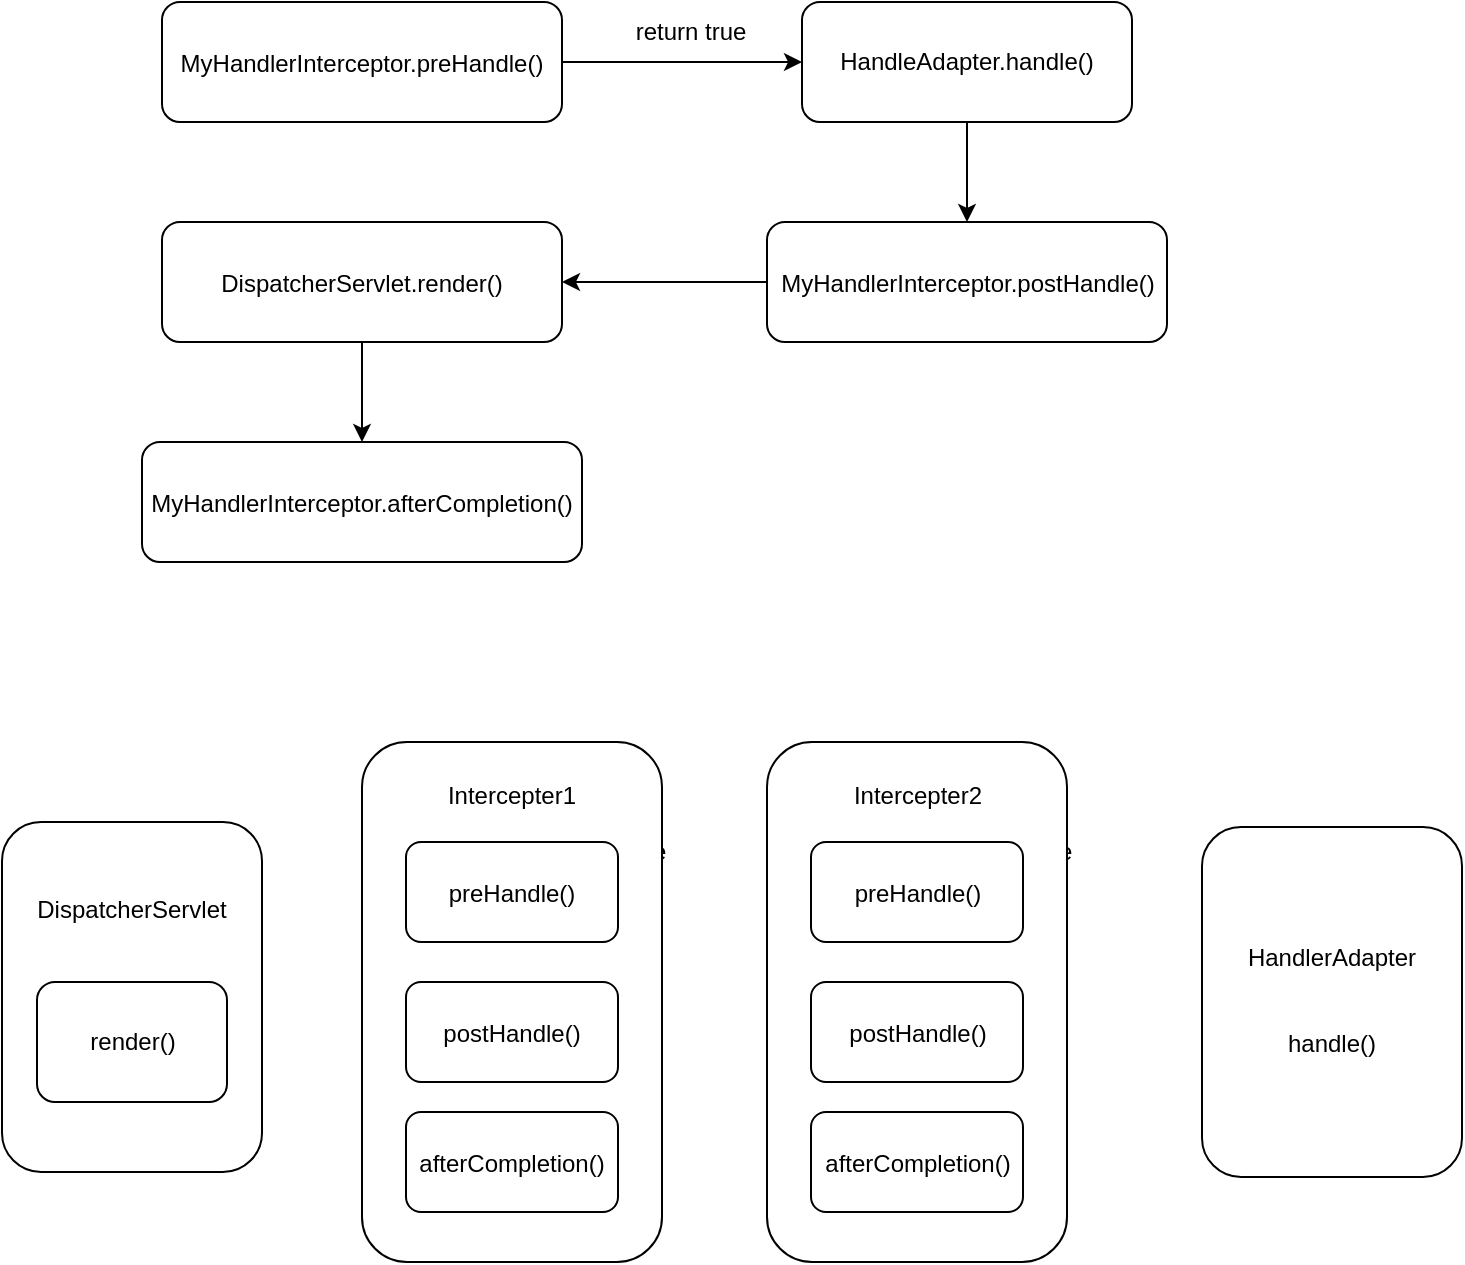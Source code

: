 <mxfile version="20.2.6" type="github">
  <diagram id="H6XHgHtE3NVDQajGzPOC" name="第 1 页">
    <mxGraphModel dx="786" dy="405" grid="1" gridSize="10" guides="1" tooltips="1" connect="1" arrows="1" fold="1" page="1" pageScale="1" pageWidth="827" pageHeight="1169" math="0" shadow="0">
      <root>
        <mxCell id="0" />
        <mxCell id="1" parent="0" />
        <mxCell id="znUm3iQa9jHhePQVOA-r-3" value="" style="edgeStyle=orthogonalEdgeStyle;rounded=0;orthogonalLoop=1;jettySize=auto;html=1;" edge="1" parent="1" source="znUm3iQa9jHhePQVOA-r-1" target="znUm3iQa9jHhePQVOA-r-2">
          <mxGeometry relative="1" as="geometry" />
        </mxCell>
        <mxCell id="znUm3iQa9jHhePQVOA-r-1" value="MyHandlerInterceptor.preHandle()&lt;font face=&quot;Menlo-Regular, monospace&quot;&gt;&lt;span style=&quot;font-size: 14px; background-color: rgb(255, 255, 255);&quot;&gt;&lt;br&gt;&lt;/span&gt;&lt;/font&gt;" style="rounded=1;whiteSpace=wrap;html=1;" vertex="1" parent="1">
          <mxGeometry x="150" y="80" width="200" height="60" as="geometry" />
        </mxCell>
        <mxCell id="znUm3iQa9jHhePQVOA-r-6" style="edgeStyle=orthogonalEdgeStyle;rounded=0;orthogonalLoop=1;jettySize=auto;html=1;exitX=0.5;exitY=1;exitDx=0;exitDy=0;" edge="1" parent="1" source="znUm3iQa9jHhePQVOA-r-2" target="znUm3iQa9jHhePQVOA-r-5">
          <mxGeometry relative="1" as="geometry" />
        </mxCell>
        <mxCell id="znUm3iQa9jHhePQVOA-r-2" value="HandleAdapter.handle()" style="whiteSpace=wrap;html=1;rounded=1;" vertex="1" parent="1">
          <mxGeometry x="470" y="80" width="165" height="60" as="geometry" />
        </mxCell>
        <mxCell id="znUm3iQa9jHhePQVOA-r-4" value="return true" style="text;html=1;align=center;verticalAlign=middle;resizable=0;points=[];autosize=1;strokeColor=none;fillColor=none;" vertex="1" parent="1">
          <mxGeometry x="374" y="80" width="80" height="30" as="geometry" />
        </mxCell>
        <mxCell id="znUm3iQa9jHhePQVOA-r-9" style="edgeStyle=orthogonalEdgeStyle;rounded=0;orthogonalLoop=1;jettySize=auto;html=1;exitX=0;exitY=0.5;exitDx=0;exitDy=0;entryX=1;entryY=0.5;entryDx=0;entryDy=0;" edge="1" parent="1" source="znUm3iQa9jHhePQVOA-r-5" target="znUm3iQa9jHhePQVOA-r-7">
          <mxGeometry relative="1" as="geometry" />
        </mxCell>
        <mxCell id="znUm3iQa9jHhePQVOA-r-5" value="MyHandlerInterceptor.postHandle()&lt;font face=&quot;Menlo-Regular, monospace&quot;&gt;&lt;span style=&quot;font-size: 14px; background-color: rgb(255, 255, 255);&quot;&gt;&lt;br&gt;&lt;/span&gt;&lt;/font&gt;" style="rounded=1;whiteSpace=wrap;html=1;" vertex="1" parent="1">
          <mxGeometry x="452.5" y="190" width="200" height="60" as="geometry" />
        </mxCell>
        <mxCell id="znUm3iQa9jHhePQVOA-r-10" style="edgeStyle=orthogonalEdgeStyle;rounded=0;orthogonalLoop=1;jettySize=auto;html=1;exitX=0.5;exitY=1;exitDx=0;exitDy=0;" edge="1" parent="1" source="znUm3iQa9jHhePQVOA-r-7" target="znUm3iQa9jHhePQVOA-r-8">
          <mxGeometry relative="1" as="geometry" />
        </mxCell>
        <mxCell id="znUm3iQa9jHhePQVOA-r-7" value="DispatcherServlet.render()&lt;font face=&quot;Menlo-Regular, monospace&quot;&gt;&lt;span style=&quot;font-size: 14px; background-color: rgb(255, 255, 255);&quot;&gt;&lt;br&gt;&lt;/span&gt;&lt;/font&gt;" style="rounded=1;whiteSpace=wrap;html=1;" vertex="1" parent="1">
          <mxGeometry x="150" y="190" width="200" height="60" as="geometry" />
        </mxCell>
        <mxCell id="znUm3iQa9jHhePQVOA-r-8" value="MyHandlerInterceptor.afterCompletion()&lt;font face=&quot;Menlo-Regular, monospace&quot;&gt;&lt;span style=&quot;font-size: 14px; background-color: rgb(255, 255, 255);&quot;&gt;&lt;br&gt;&lt;/span&gt;&lt;/font&gt;" style="rounded=1;whiteSpace=wrap;html=1;" vertex="1" parent="1">
          <mxGeometry x="140" y="300" width="220" height="60" as="geometry" />
        </mxCell>
        <mxCell id="znUm3iQa9jHhePQVOA-r-15" value="return true" style="text;html=1;align=center;verticalAlign=middle;resizable=0;points=[];autosize=1;strokeColor=none;fillColor=none;" vertex="1" parent="1">
          <mxGeometry x="334" y="490" width="80" height="30" as="geometry" />
        </mxCell>
        <mxCell id="znUm3iQa9jHhePQVOA-r-19" value="DispatcherServlet&lt;br&gt;&lt;br&gt;&lt;br&gt;&lt;br&gt;&lt;br&gt;&lt;br&gt;&lt;font face=&quot;Menlo-Regular, monospace&quot;&gt;&lt;span style=&quot;font-size: 14px; background-color: rgb(255, 255, 255);&quot;&gt;&lt;br&gt;&lt;/span&gt;&lt;/font&gt;" style="rounded=1;whiteSpace=wrap;html=1;" vertex="1" parent="1">
          <mxGeometry x="70" y="490" width="130" height="175" as="geometry" />
        </mxCell>
        <mxCell id="znUm3iQa9jHhePQVOA-r-21" value="render()" style="rounded=1;whiteSpace=wrap;html=1;" vertex="1" parent="1">
          <mxGeometry x="87.5" y="570" width="95" height="60" as="geometry" />
        </mxCell>
        <mxCell id="znUm3iQa9jHhePQVOA-r-22" value="Intercepter1&lt;br&gt;&lt;br&gt;&lt;br&gt;&lt;br&gt;&lt;br&gt;&lt;br&gt;&lt;font face=&quot;Menlo-Regular, monospace&quot;&gt;&lt;span style=&quot;font-size: 14px; background-color: rgb(255, 255, 255);&quot;&gt;&lt;br&gt;&lt;br&gt;&lt;br&gt;&lt;br&gt;&lt;br&gt;&lt;br&gt;&lt;br&gt;&lt;br&gt;&lt;/span&gt;&lt;/font&gt;" style="rounded=1;whiteSpace=wrap;html=1;" vertex="1" parent="1">
          <mxGeometry x="250" y="450" width="150" height="260" as="geometry" />
        </mxCell>
        <mxCell id="znUm3iQa9jHhePQVOA-r-23" value="preHandle()&lt;font face=&quot;Menlo-Regular, monospace&quot;&gt;&lt;span style=&quot;font-size: 14px; background-color: rgb(255, 255, 255);&quot;&gt;&lt;br&gt;&lt;/span&gt;&lt;/font&gt;" style="rounded=1;whiteSpace=wrap;html=1;" vertex="1" parent="1">
          <mxGeometry x="272" y="500" width="106" height="50" as="geometry" />
        </mxCell>
        <mxCell id="znUm3iQa9jHhePQVOA-r-24" value="postHandle()&lt;font face=&quot;Menlo-Regular, monospace&quot;&gt;&lt;span style=&quot;font-size: 14px; background-color: rgb(255, 255, 255);&quot;&gt;&lt;br&gt;&lt;/span&gt;&lt;/font&gt;" style="rounded=1;whiteSpace=wrap;html=1;" vertex="1" parent="1">
          <mxGeometry x="272" y="570" width="106" height="50" as="geometry" />
        </mxCell>
        <mxCell id="znUm3iQa9jHhePQVOA-r-25" value="afterCompletion()&lt;font face=&quot;Menlo-Regular, monospace&quot;&gt;&lt;span style=&quot;font-size: 14px; background-color: rgb(255, 255, 255);&quot;&gt;&lt;br&gt;&lt;/span&gt;&lt;/font&gt;" style="rounded=1;whiteSpace=wrap;html=1;" vertex="1" parent="1">
          <mxGeometry x="272" y="635" width="106" height="50" as="geometry" />
        </mxCell>
        <mxCell id="znUm3iQa9jHhePQVOA-r-27" value="return true" style="text;html=1;align=center;verticalAlign=middle;resizable=0;points=[];autosize=1;strokeColor=none;fillColor=none;" vertex="1" parent="1">
          <mxGeometry x="536.5" y="490" width="80" height="30" as="geometry" />
        </mxCell>
        <mxCell id="znUm3iQa9jHhePQVOA-r-28" value="Intercepter2&lt;br&gt;&lt;br&gt;&lt;br&gt;&lt;br&gt;&lt;br&gt;&lt;br&gt;&lt;font face=&quot;Menlo-Regular, monospace&quot;&gt;&lt;span style=&quot;font-size: 14px; background-color: rgb(255, 255, 255);&quot;&gt;&lt;br&gt;&lt;br&gt;&lt;br&gt;&lt;br&gt;&lt;br&gt;&lt;br&gt;&lt;br&gt;&lt;br&gt;&lt;/span&gt;&lt;/font&gt;" style="rounded=1;whiteSpace=wrap;html=1;" vertex="1" parent="1">
          <mxGeometry x="452.5" y="450" width="150" height="260" as="geometry" />
        </mxCell>
        <mxCell id="znUm3iQa9jHhePQVOA-r-29" value="preHandle()&lt;font face=&quot;Menlo-Regular, monospace&quot;&gt;&lt;span style=&quot;font-size: 14px; background-color: rgb(255, 255, 255);&quot;&gt;&lt;br&gt;&lt;/span&gt;&lt;/font&gt;" style="rounded=1;whiteSpace=wrap;html=1;" vertex="1" parent="1">
          <mxGeometry x="474.5" y="500" width="106" height="50" as="geometry" />
        </mxCell>
        <mxCell id="znUm3iQa9jHhePQVOA-r-30" value="postHandle()&lt;font face=&quot;Menlo-Regular, monospace&quot;&gt;&lt;span style=&quot;font-size: 14px; background-color: rgb(255, 255, 255);&quot;&gt;&lt;br&gt;&lt;/span&gt;&lt;/font&gt;" style="rounded=1;whiteSpace=wrap;html=1;" vertex="1" parent="1">
          <mxGeometry x="474.5" y="570" width="106" height="50" as="geometry" />
        </mxCell>
        <mxCell id="znUm3iQa9jHhePQVOA-r-31" value="afterCompletion()&lt;font face=&quot;Menlo-Regular, monospace&quot;&gt;&lt;span style=&quot;font-size: 14px; background-color: rgb(255, 255, 255);&quot;&gt;&lt;br&gt;&lt;/span&gt;&lt;/font&gt;" style="rounded=1;whiteSpace=wrap;html=1;" vertex="1" parent="1">
          <mxGeometry x="474.5" y="635" width="106" height="50" as="geometry" />
        </mxCell>
        <mxCell id="znUm3iQa9jHhePQVOA-r-33" value="&lt;br&gt;&lt;br&gt;&lt;br&gt;HandlerAdapter&lt;br&gt;&lt;br&gt;&lt;br&gt;handle()&lt;br&gt;&lt;br&gt;&lt;br&gt;&lt;font face=&quot;Menlo-Regular, monospace&quot;&gt;&lt;span style=&quot;font-size: 14px; background-color: rgb(255, 255, 255);&quot;&gt;&lt;br&gt;&lt;/span&gt;&lt;/font&gt;" style="rounded=1;whiteSpace=wrap;html=1;" vertex="1" parent="1">
          <mxGeometry x="670" y="492.5" width="130" height="175" as="geometry" />
        </mxCell>
      </root>
    </mxGraphModel>
  </diagram>
</mxfile>
